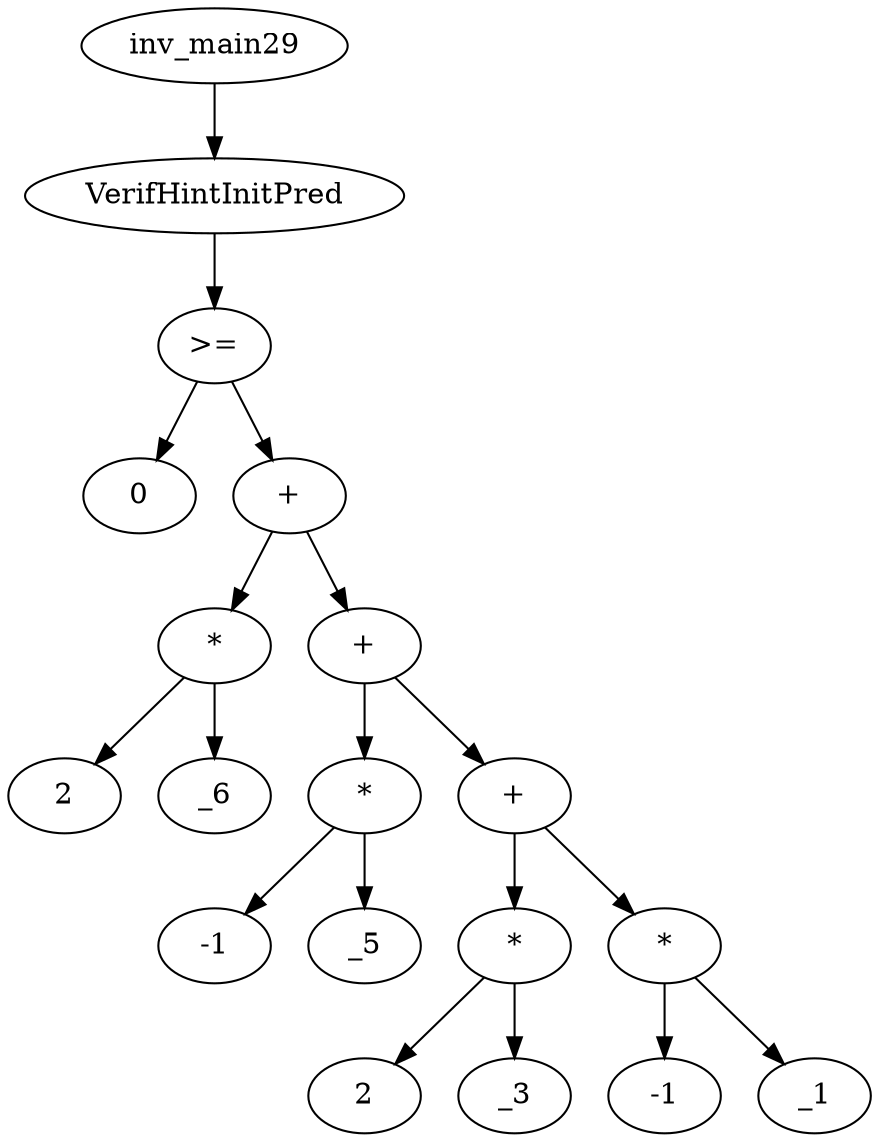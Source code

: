 digraph dag {
0 [label="inv_main29"];
1 [label="VerifHintInitPred"];
2 [label=">="];
3 [label="0"];
4 [label="+"];
5 [label="*"];
6 [label="2"];
7 [label="_6"];
8 [label="+"];
9 [label="*"];
10 [label="-1"];
11 [label="_5"];
12 [label="+"];
13 [label="*"];
14 [label="2"];
15 [label="_3"];
16 [label="*"];
17 [label="-1"];
18 [label="_1"];
0->1
1->2
2->4
2 -> 3
4->5
4 -> 8
5->7
5 -> 6
8->9
8 -> 12
9->11
9 -> 10
12->13
12 -> 16
13->15
13 -> 14
16->18
16 -> 17
}
